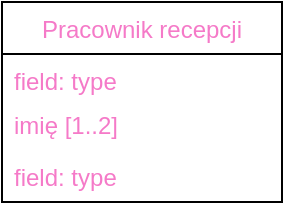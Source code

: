 <mxfile version="20.4.0" type="github">
  <diagram id="rHWSBwgDxic3sp0LQW-M" name="Page-1">
    <mxGraphModel dx="686" dy="451" grid="1" gridSize="10" guides="1" tooltips="1" connect="1" arrows="1" fold="1" page="1" pageScale="1" pageWidth="827" pageHeight="1169" math="0" shadow="0">
      <root>
        <mxCell id="0" />
        <mxCell id="1" parent="0" />
        <mxCell id="0CucMFNqzlLVE-GyDGYr-5" value="Pracownik recepcji" style="swimlane;fontStyle=0;childLayout=stackLayout;horizontal=1;startSize=26;fillColor=none;horizontalStack=0;resizeParent=1;resizeParentMax=0;resizeLast=0;collapsible=1;marginBottom=0;fontSize=12;fontColor=#F57AC8;" vertex="1" parent="1">
          <mxGeometry x="320" y="90" width="140" height="100" as="geometry" />
        </mxCell>
        <mxCell id="0CucMFNqzlLVE-GyDGYr-6" value="field: type" style="text;strokeColor=none;fillColor=none;align=left;verticalAlign=top;spacingLeft=4;spacingRight=4;overflow=hidden;rotatable=0;points=[[0,0.5],[1,0.5]];portConstraint=eastwest;fontSize=12;fontColor=#F57AC8;" vertex="1" parent="0CucMFNqzlLVE-GyDGYr-5">
          <mxGeometry y="26" width="140" height="22" as="geometry" />
        </mxCell>
        <mxCell id="0CucMFNqzlLVE-GyDGYr-7" value="imię [1..2]" style="text;strokeColor=none;fillColor=none;align=left;verticalAlign=top;spacingLeft=4;spacingRight=4;overflow=hidden;rotatable=0;points=[[0,0.5],[1,0.5]];portConstraint=eastwest;fontSize=12;fontColor=#F57AC8;" vertex="1" parent="0CucMFNqzlLVE-GyDGYr-5">
          <mxGeometry y="48" width="140" height="26" as="geometry" />
        </mxCell>
        <mxCell id="0CucMFNqzlLVE-GyDGYr-8" value="field: type" style="text;strokeColor=none;fillColor=none;align=left;verticalAlign=top;spacingLeft=4;spacingRight=4;overflow=hidden;rotatable=0;points=[[0,0.5],[1,0.5]];portConstraint=eastwest;fontSize=12;fontColor=#F57AC8;" vertex="1" parent="0CucMFNqzlLVE-GyDGYr-5">
          <mxGeometry y="74" width="140" height="26" as="geometry" />
        </mxCell>
      </root>
    </mxGraphModel>
  </diagram>
</mxfile>
